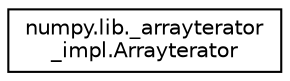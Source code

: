 digraph "Graphical Class Hierarchy"
{
 // LATEX_PDF_SIZE
  edge [fontname="Helvetica",fontsize="10",labelfontname="Helvetica",labelfontsize="10"];
  node [fontname="Helvetica",fontsize="10",shape=record];
  rankdir="LR";
  Node0 [label="numpy.lib._arrayterator\l_impl.Arrayterator",height=0.2,width=0.4,color="black", fillcolor="white", style="filled",URL="$classnumpy_1_1lib_1_1__arrayterator__impl_1_1Arrayterator.html",tooltip=" "];
}
